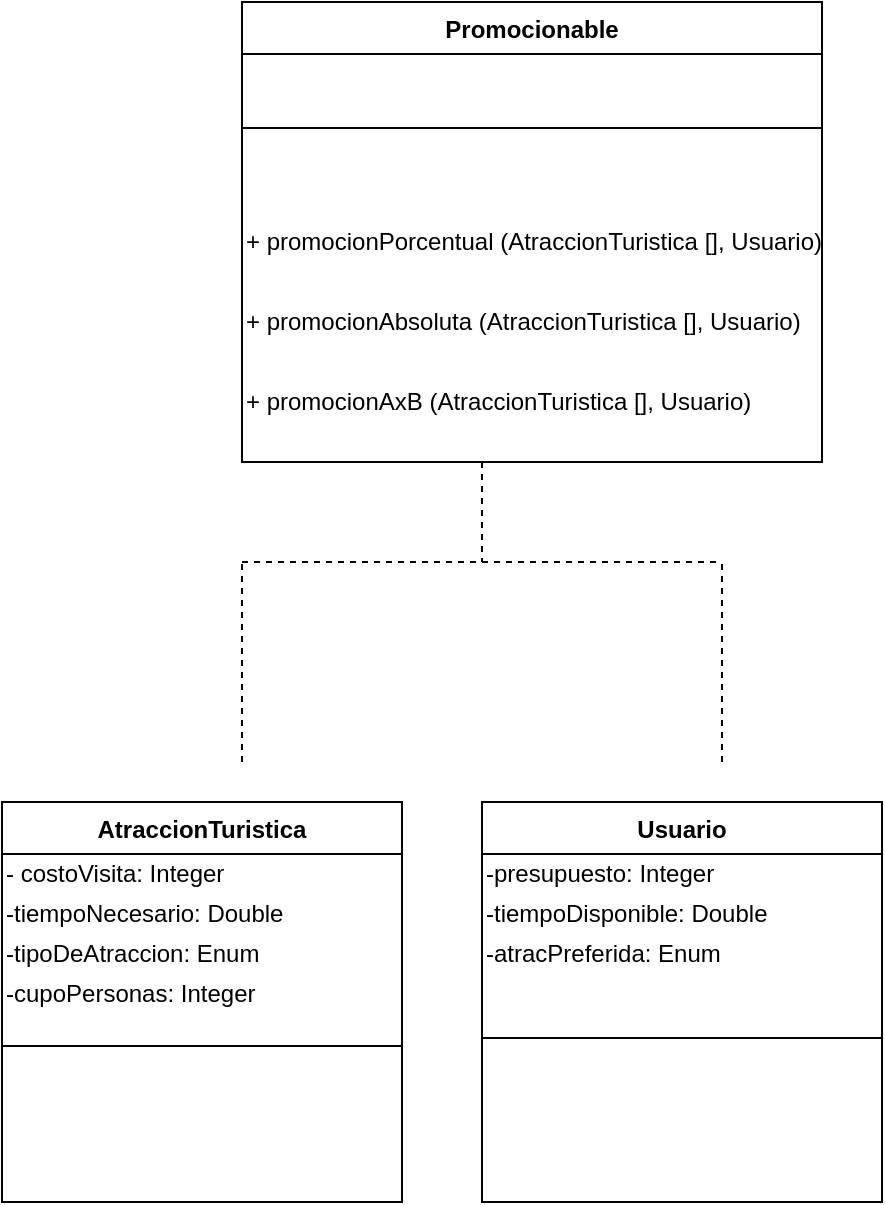 <mxfile version="14.9.8" type="github">
  <diagram id="C5RBs43oDa-KdzZeNtuy" name="Page-1">
    <mxGraphModel dx="868" dy="1311" grid="1" gridSize="10" guides="1" tooltips="1" connect="1" arrows="1" fold="1" page="1" pageScale="1" pageWidth="1169" pageHeight="827" math="0" shadow="0">
      <root>
        <mxCell id="WIyWlLk6GJQsqaUBKTNV-0" />
        <mxCell id="WIyWlLk6GJQsqaUBKTNV-1" parent="WIyWlLk6GJQsqaUBKTNV-0" />
        <mxCell id="zkfFHV4jXpPFQw0GAbJ--0" value="AtraccionTuristica&#xa;" style="swimlane;fontStyle=1;align=center;verticalAlign=top;childLayout=stackLayout;horizontal=1;startSize=26;horizontalStack=0;resizeParent=1;resizeLast=0;collapsible=1;marginBottom=0;rounded=0;shadow=0;strokeWidth=1;fillColor=#FFFFFF;swimlaneFillColor=#ffffff;" parent="WIyWlLk6GJQsqaUBKTNV-1" vertex="1">
          <mxGeometry x="40" y="40" width="200" height="200" as="geometry">
            <mxRectangle x="160" y="40" width="160" height="26" as="alternateBounds" />
          </mxGeometry>
        </mxCell>
        <mxCell id="_Di9qh0zENkQAbOmcLGB-2" value="- costoVisita: Integer" style="text;html=1;strokeColor=none;fillColor=none;align=left;verticalAlign=middle;whiteSpace=wrap;rounded=0;" parent="zkfFHV4jXpPFQw0GAbJ--0" vertex="1">
          <mxGeometry y="26" width="200" height="20" as="geometry" />
        </mxCell>
        <mxCell id="_Di9qh0zENkQAbOmcLGB-3" value="-tiempoNecesario: Double" style="text;html=1;strokeColor=none;fillColor=none;align=left;verticalAlign=middle;whiteSpace=wrap;rounded=0;" parent="zkfFHV4jXpPFQw0GAbJ--0" vertex="1">
          <mxGeometry y="46" width="200" height="20" as="geometry" />
        </mxCell>
        <mxCell id="_Di9qh0zENkQAbOmcLGB-4" value="-tipoDeAtraccion: Enum" style="text;html=1;strokeColor=none;fillColor=none;align=left;verticalAlign=middle;whiteSpace=wrap;rounded=0;" parent="zkfFHV4jXpPFQw0GAbJ--0" vertex="1">
          <mxGeometry y="66" width="200" height="20" as="geometry" />
        </mxCell>
        <mxCell id="_Di9qh0zENkQAbOmcLGB-37" value="-cupoPersonas: Integer" style="text;html=1;strokeColor=none;fillColor=none;align=left;verticalAlign=middle;whiteSpace=wrap;rounded=0;" parent="zkfFHV4jXpPFQw0GAbJ--0" vertex="1">
          <mxGeometry y="86" width="200" height="20" as="geometry" />
        </mxCell>
        <mxCell id="zkfFHV4jXpPFQw0GAbJ--4" value="" style="line;html=1;strokeWidth=1;align=left;verticalAlign=middle;spacingTop=-1;spacingLeft=3;spacingRight=3;rotatable=0;labelPosition=right;points=[];portConstraint=eastwest;" parent="zkfFHV4jXpPFQw0GAbJ--0" vertex="1">
          <mxGeometry y="106" width="200" height="32" as="geometry" />
        </mxCell>
        <mxCell id="_Di9qh0zENkQAbOmcLGB-6" value="Usuario" style="swimlane;fontStyle=1;align=center;verticalAlign=top;childLayout=stackLayout;horizontal=1;startSize=26;horizontalStack=0;resizeParent=1;resizeLast=0;collapsible=1;marginBottom=0;rounded=0;shadow=0;strokeWidth=1;fillColor=#FFFFFF;swimlaneFillColor=#ffffff;" parent="WIyWlLk6GJQsqaUBKTNV-1" vertex="1">
          <mxGeometry x="280" y="40" width="200" height="200" as="geometry">
            <mxRectangle x="160" y="40" width="160" height="26" as="alternateBounds" />
          </mxGeometry>
        </mxCell>
        <mxCell id="_Di9qh0zENkQAbOmcLGB-7" value="-presupuesto: Integer" style="text;html=1;strokeColor=none;fillColor=none;align=left;verticalAlign=middle;whiteSpace=wrap;rounded=0;" parent="_Di9qh0zENkQAbOmcLGB-6" vertex="1">
          <mxGeometry y="26" width="200" height="20" as="geometry" />
        </mxCell>
        <mxCell id="_Di9qh0zENkQAbOmcLGB-8" value="-tiempoDisponible: Double" style="text;html=1;strokeColor=none;fillColor=none;align=left;verticalAlign=middle;whiteSpace=wrap;rounded=0;" parent="_Di9qh0zENkQAbOmcLGB-6" vertex="1">
          <mxGeometry y="46" width="200" height="20" as="geometry" />
        </mxCell>
        <mxCell id="_Di9qh0zENkQAbOmcLGB-9" value="-atracPreferida: Enum" style="text;html=1;strokeColor=none;fillColor=none;align=left;verticalAlign=middle;whiteSpace=wrap;rounded=0;" parent="_Di9qh0zENkQAbOmcLGB-6" vertex="1">
          <mxGeometry y="66" width="200" height="20" as="geometry" />
        </mxCell>
        <mxCell id="_Di9qh0zENkQAbOmcLGB-10" value="" style="line;html=1;strokeWidth=1;align=left;verticalAlign=middle;spacingTop=-1;spacingLeft=3;spacingRight=3;rotatable=0;labelPosition=right;points=[];portConstraint=eastwest;" parent="_Di9qh0zENkQAbOmcLGB-6" vertex="1">
          <mxGeometry y="86" width="200" height="64" as="geometry" />
        </mxCell>
        <mxCell id="_Di9qh0zENkQAbOmcLGB-11" value="Promocionable" style="swimlane;fontStyle=1;align=center;verticalAlign=top;childLayout=stackLayout;horizontal=1;startSize=26;horizontalStack=0;resizeParent=1;resizeLast=0;collapsible=1;marginBottom=0;rounded=0;shadow=0;strokeWidth=1;fillColor=#FFFFFF;swimlaneFillColor=#ffffff;" parent="WIyWlLk6GJQsqaUBKTNV-1" vertex="1">
          <mxGeometry x="160" y="-360" width="290" height="230" as="geometry">
            <mxRectangle x="160" y="40" width="160" height="26" as="alternateBounds" />
          </mxGeometry>
        </mxCell>
        <mxCell id="_Di9qh0zENkQAbOmcLGB-15" value="" style="line;html=1;strokeWidth=1;align=left;verticalAlign=middle;spacingTop=-1;spacingLeft=3;spacingRight=3;rotatable=0;labelPosition=right;points=[];portConstraint=eastwest;" parent="_Di9qh0zENkQAbOmcLGB-11" vertex="1">
          <mxGeometry y="26" width="290" height="74" as="geometry" />
        </mxCell>
        <mxCell id="nXski6HvhP06RdveChtW-16" value="+ promocionPorcentual (AtraccionTuristica [], Usuario)" style="text;html=1;strokeColor=none;fillColor=none;align=left;verticalAlign=middle;whiteSpace=wrap;rounded=0;" vertex="1" parent="_Di9qh0zENkQAbOmcLGB-11">
          <mxGeometry y="100" width="290" height="40" as="geometry" />
        </mxCell>
        <mxCell id="nXski6HvhP06RdveChtW-17" value="+ promocionAbsoluta (AtraccionTuristica [], Usuario)" style="text;html=1;strokeColor=none;fillColor=none;align=left;verticalAlign=middle;whiteSpace=wrap;rounded=0;" vertex="1" parent="_Di9qh0zENkQAbOmcLGB-11">
          <mxGeometry y="140" width="290" height="40" as="geometry" />
        </mxCell>
        <mxCell id="nXski6HvhP06RdveChtW-15" value="+ promocionAxB (AtraccionTuristica [], Usuario)" style="text;html=1;strokeColor=none;fillColor=none;align=left;verticalAlign=middle;whiteSpace=wrap;rounded=0;" vertex="1" parent="_Di9qh0zENkQAbOmcLGB-11">
          <mxGeometry y="180" width="290" height="40" as="geometry" />
        </mxCell>
        <mxCell id="nXski6HvhP06RdveChtW-10" value="" style="endArrow=none;dashed=1;html=1;" edge="1" parent="WIyWlLk6GJQsqaUBKTNV-1">
          <mxGeometry width="50" height="50" relative="1" as="geometry">
            <mxPoint x="280" y="-130" as="sourcePoint" />
            <mxPoint x="280" y="-80" as="targetPoint" />
          </mxGeometry>
        </mxCell>
        <mxCell id="nXski6HvhP06RdveChtW-11" value="" style="endArrow=none;dashed=1;html=1;" edge="1" parent="WIyWlLk6GJQsqaUBKTNV-1">
          <mxGeometry width="50" height="50" relative="1" as="geometry">
            <mxPoint x="160" y="-80" as="sourcePoint" />
            <mxPoint x="400" y="-80" as="targetPoint" />
          </mxGeometry>
        </mxCell>
        <mxCell id="nXski6HvhP06RdveChtW-13" value="" style="endArrow=none;dashed=1;html=1;" edge="1" parent="WIyWlLk6GJQsqaUBKTNV-1">
          <mxGeometry width="50" height="50" relative="1" as="geometry">
            <mxPoint x="400" y="20" as="sourcePoint" />
            <mxPoint x="400" y="-80" as="targetPoint" />
          </mxGeometry>
        </mxCell>
        <mxCell id="nXski6HvhP06RdveChtW-14" value="" style="endArrow=none;dashed=1;html=1;" edge="1" parent="WIyWlLk6GJQsqaUBKTNV-1">
          <mxGeometry width="50" height="50" relative="1" as="geometry">
            <mxPoint x="160" y="20" as="sourcePoint" />
            <mxPoint x="160" y="-80" as="targetPoint" />
          </mxGeometry>
        </mxCell>
      </root>
    </mxGraphModel>
  </diagram>
</mxfile>
